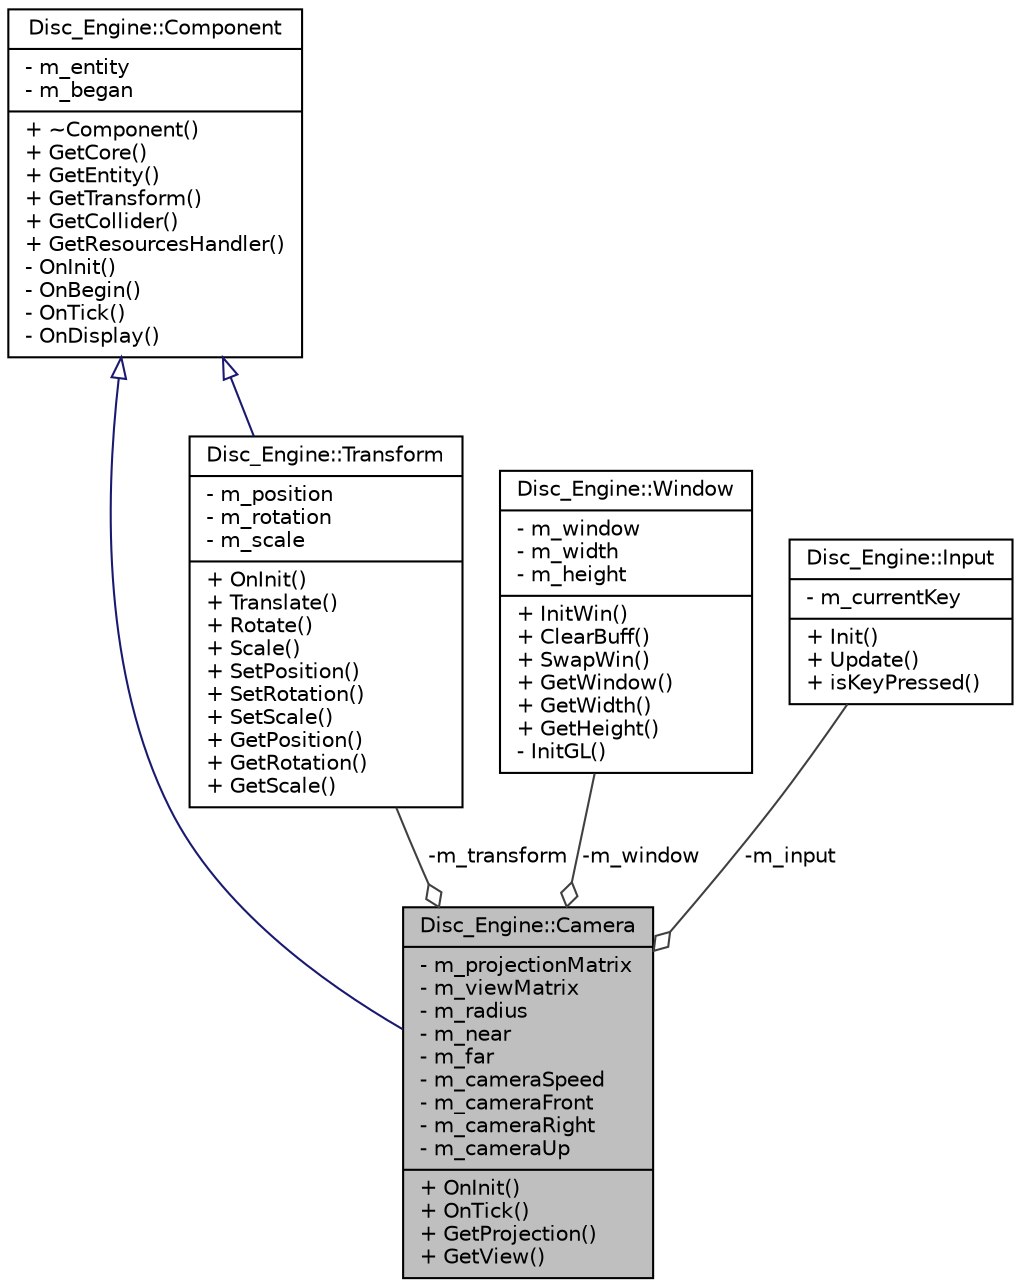digraph "Disc_Engine::Camera"
{
  edge [fontname="Helvetica",fontsize="10",labelfontname="Helvetica",labelfontsize="10"];
  node [fontname="Helvetica",fontsize="10",shape=record];
  Node2 [label="{Disc_Engine::Camera\n|- m_projectionMatrix\l- m_viewMatrix\l- m_radius\l- m_near\l- m_far\l- m_cameraSpeed\l- m_cameraFront\l- m_cameraRight\l- m_cameraUp\l|+ OnInit()\l+ OnTick()\l+ GetProjection()\l+ GetView()\l}",height=0.2,width=0.4,color="black", fillcolor="grey75", style="filled", fontcolor="black"];
  Node3 -> Node2 [dir="back",color="midnightblue",fontsize="10",style="solid",arrowtail="onormal",fontname="Helvetica"];
  Node3 [label="{Disc_Engine::Component\n|- m_entity\l- m_began\l|+ ~Component()\l+ GetCore()\l+ GetEntity()\l+ GetTransform()\l+ GetCollider()\l+ GetResourcesHandler()\l- OnInit()\l- OnBegin()\l- OnTick()\l- OnDisplay()\l}",height=0.2,width=0.4,color="black", fillcolor="white", style="filled",URL="$class_disc___engine_1_1_component.html"];
  Node4 -> Node2 [color="grey25",fontsize="10",style="solid",label=" -m_window" ,arrowhead="odiamond",fontname="Helvetica"];
  Node4 [label="{Disc_Engine::Window\n|- m_window\l- m_width\l- m_height\l|+ InitWin()\l+ ClearBuff()\l+ SwapWin()\l+ GetWindow()\l+ GetWidth()\l+ GetHeight()\l- InitGL()\l}",height=0.2,width=0.4,color="black", fillcolor="white", style="filled",URL="$class_disc___engine_1_1_window.html"];
  Node5 -> Node2 [color="grey25",fontsize="10",style="solid",label=" -m_input" ,arrowhead="odiamond",fontname="Helvetica"];
  Node5 [label="{Disc_Engine::Input\n|- m_currentKey\l|+ Init()\l+ Update()\l+ isKeyPressed()\l}",height=0.2,width=0.4,color="black", fillcolor="white", style="filled",URL="$class_disc___engine_1_1_input.html"];
  Node6 -> Node2 [color="grey25",fontsize="10",style="solid",label=" -m_transform" ,arrowhead="odiamond",fontname="Helvetica"];
  Node6 [label="{Disc_Engine::Transform\n|- m_position\l- m_rotation\l- m_scale\l|+ OnInit()\l+ Translate()\l+ Rotate()\l+ Scale()\l+ SetPosition()\l+ SetRotation()\l+ SetScale()\l+ GetPosition()\l+ GetRotation()\l+ GetScale()\l}",height=0.2,width=0.4,color="black", fillcolor="white", style="filled",URL="$class_disc___engine_1_1_transform.html"];
  Node3 -> Node6 [dir="back",color="midnightblue",fontsize="10",style="solid",arrowtail="onormal",fontname="Helvetica"];
}
